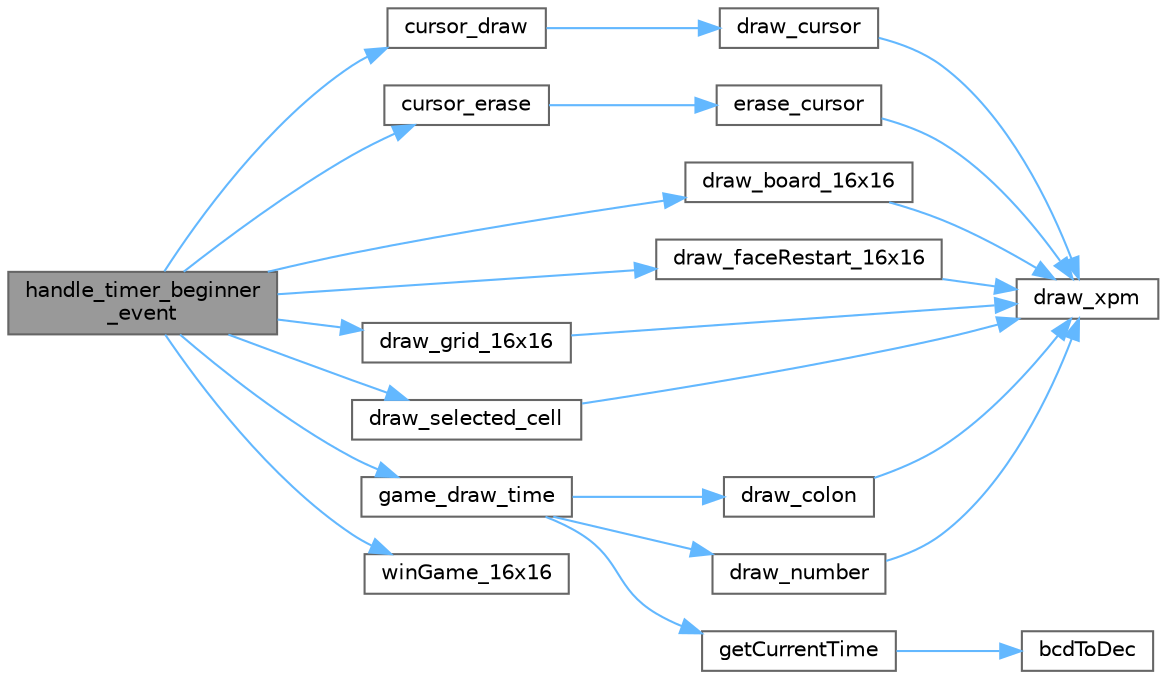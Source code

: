 digraph "handle_timer_beginner_event"
{
 // LATEX_PDF_SIZE
  bgcolor="transparent";
  edge [fontname=Helvetica,fontsize=10,labelfontname=Helvetica,labelfontsize=10];
  node [fontname=Helvetica,fontsize=10,shape=box,height=0.2,width=0.4];
  rankdir="LR";
  Node1 [label="handle_timer_beginner\l_event",height=0.2,width=0.4,color="gray40", fillcolor="grey60", style="filled", fontcolor="black",tooltip="This function updates the game state and performs necessary actions based on the timer event during b..."];
  Node1 -> Node2 [color="steelblue1",style="solid"];
  Node2 [label="cursor_draw",height=0.2,width=0.4,color="grey40", fillcolor="white", style="filled",URL="$game__state_8c.html#a36951ff3bd81205b3d399c2735d38b59",tooltip="This function takes the current position of the cursor and draws it on the screen."];
  Node2 -> Node3 [color="steelblue1",style="solid"];
  Node3 [label="draw_cursor",height=0.2,width=0.4,color="grey40", fillcolor="white", style="filled",URL="$display_8c.html#a58b56a9af02d37c0b66d88674e579da3",tooltip="This function is responsible for drawing the cursor on the screen at the specified coordinates (x,..."];
  Node3 -> Node4 [color="steelblue1",style="solid"];
  Node4 [label="draw_xpm",height=0.2,width=0.4,color="grey40", fillcolor="white", style="filled",URL="$video_8c.html#af110146e2c41a581c0d543ed7eb61f37",tooltip="This function prints a xmp image to the display."];
  Node1 -> Node5 [color="steelblue1",style="solid"];
  Node5 [label="cursor_erase",height=0.2,width=0.4,color="grey40", fillcolor="white", style="filled",URL="$game__state_8c.html#a3b714459f8030f49c71cfe0bab357a4e",tooltip="This function calls the specific erase function to remove the cursor."];
  Node5 -> Node6 [color="steelblue1",style="solid"];
  Node6 [label="erase_cursor",height=0.2,width=0.4,color="grey40", fillcolor="white", style="filled",URL="$display_8c.html#aa1156b1e9f5177ad9f3215f1f7a19280",tooltip="This function is responsible for erasing the cursor from the screen at the specified coordinates (x,..."];
  Node6 -> Node4 [color="steelblue1",style="solid"];
  Node1 -> Node7 [color="steelblue1",style="solid"];
  Node7 [label="draw_board_16x16",height=0.2,width=0.4,color="grey40", fillcolor="white", style="filled",URL="$display_8c.html#a9144e9ab98a9800b7382fba53b72471d",tooltip="This function draws the 16x16 game board on the screen."];
  Node7 -> Node4 [color="steelblue1",style="solid"];
  Node1 -> Node8 [color="steelblue1",style="solid"];
  Node8 [label="draw_faceRestart_16x16",height=0.2,width=0.4,color="grey40", fillcolor="white", style="filled",URL="$display_8c.html#a9ea00b036c65c786e005faf7f5364d4c",tooltip="This function draws the \"face restart\" image on the screen at a specific position in the 16x16 game b..."];
  Node8 -> Node4 [color="steelblue1",style="solid"];
  Node1 -> Node9 [color="steelblue1",style="solid"];
  Node9 [label="draw_grid_16x16",height=0.2,width=0.4,color="grey40", fillcolor="white", style="filled",URL="$display_8c.html#a4a12832bc13f38307477e0452d4d857c",tooltip="This function iterates over the board array and uses the 'draw_xpm' function to draw the appropriate ..."];
  Node9 -> Node4 [color="steelblue1",style="solid"];
  Node1 -> Node10 [color="steelblue1",style="solid"];
  Node10 [label="draw_selected_cell",height=0.2,width=0.4,color="grey40", fillcolor="white", style="filled",URL="$display_8c.html#ab7c39a04e19382ac09a860e6b6512105",tooltip="This function is used to visually represent a selected cell on the screen."];
  Node10 -> Node4 [color="steelblue1",style="solid"];
  Node1 -> Node11 [color="steelblue1",style="solid"];
  Node11 [label="game_draw_time",height=0.2,width=0.4,color="grey40", fillcolor="white", style="filled",URL="$game__state_8c.html#a23cfb3dd9d42ed95c9e3e527c427ed30",tooltip="This function calculates the elapsed time since the game started and displays it in the format \"mm:ss..."];
  Node11 -> Node12 [color="steelblue1",style="solid"];
  Node12 [label="draw_colon",height=0.2,width=0.4,color="grey40", fillcolor="white", style="filled",URL="$display_8c.html#a179e5407907bfb96d92248cd0d0f9be7",tooltip="This function draws a colon symbol on the screen at the specified position."];
  Node12 -> Node4 [color="steelblue1",style="solid"];
  Node11 -> Node13 [color="steelblue1",style="solid"];
  Node13 [label="draw_number",height=0.2,width=0.4,color="grey40", fillcolor="white", style="filled",URL="$display_8c.html#a97df0f6e4184d84c9e3871042b94bc3a",tooltip="This function selects the appropriate XPM image based on the provided number and uses the draw_xpm fu..."];
  Node13 -> Node4 [color="steelblue1",style="solid"];
  Node11 -> Node14 [color="steelblue1",style="solid"];
  Node14 [label="getCurrentTime",height=0.2,width=0.4,color="grey40", fillcolor="white", style="filled",URL="$rtc_8c.html#ae8aba83225f6193ec169c4fc41f3f3cb",tooltip="Get the current time and date."];
  Node14 -> Node15 [color="steelblue1",style="solid"];
  Node15 [label="bcdToDec",height=0.2,width=0.4,color="grey40", fillcolor="white", style="filled",URL="$rtc_8c.html#abc57bf2c447b1860df7493b3222c3a43",tooltip="Converts values from bcd to decimal."];
  Node1 -> Node16 [color="steelblue1",style="solid"];
  Node16 [label="winGame_16x16",height=0.2,width=0.4,color="grey40", fillcolor="white", style="filled",URL="$game__logic_8c.html#a9f18c1e252eb822a1636562a750e59db",tooltip="This function checks if the game is won in a 16x16 board."];
}
